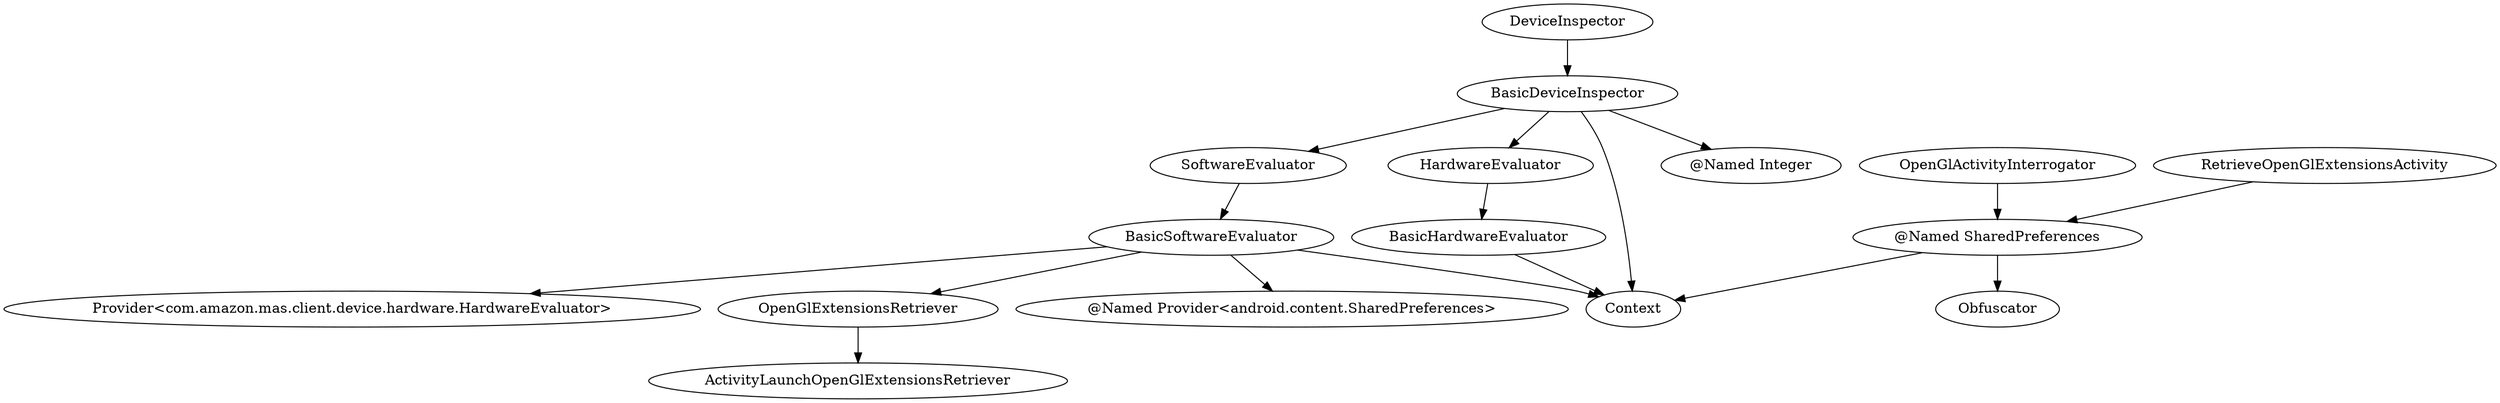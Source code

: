 digraph G1 {
  concentrate = true;
  n2 [label="@Named SharedPreferences"];
  n2 -> Context;
  n2 -> Obfuscator;
  n3 [label="@Named Integer"];
  BasicDeviceInspector -> n3;
  BasicDeviceInspector -> Context;
  BasicDeviceInspector -> HardwareEvaluator;
  BasicDeviceInspector -> SoftwareEvaluator;
  BasicHardwareEvaluator -> Context;
  n4 [label="@Named Provider<android.content.SharedPreferences>"];
  BasicSoftwareEvaluator -> n4;
  n5 [label="Provider<com.amazon.mas.client.device.hardware.HardwareEvaluator>"];
  BasicSoftwareEvaluator -> n5;
  BasicSoftwareEvaluator -> Context;
  BasicSoftwareEvaluator -> OpenGlExtensionsRetriever;
  DeviceInspector -> BasicDeviceInspector;
  HardwareEvaluator -> BasicHardwareEvaluator;
  OpenGlActivityInterrogator -> n2;
  OpenGlExtensionsRetriever -> ActivityLaunchOpenGlExtensionsRetriever;
  RetrieveOpenGlExtensionsActivity -> n2;
  SoftwareEvaluator -> BasicSoftwareEvaluator;
}
